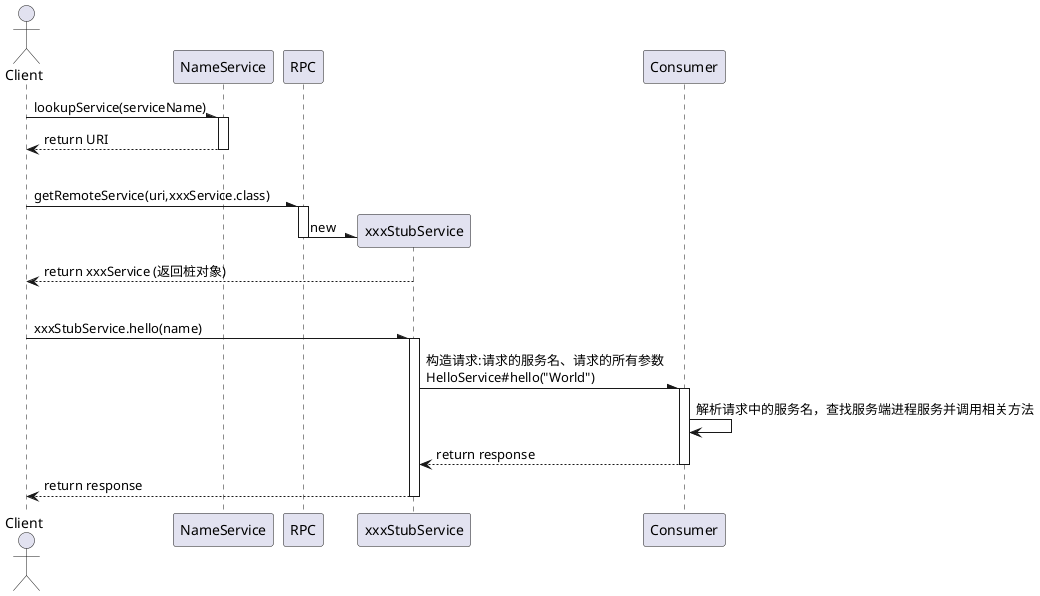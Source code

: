 @startuml
actor Client as  Client
participant NameService as NameService
participant RPC as RPC


Client-\ NameService : lookupService(serviceName)
activate NameService
NameService --> Client: return URI
deactivate NameService

|||

Client-\RPC : getRemoteService(uri,xxxService.class)
activate RPC

create xxxStubService
RPC-\xxxStubService: new
deactivate RPC
xxxStubService-->Client: return xxxService (返回桩对象)


|||

Client-\xxxStubService:  xxxStubService.hello(name)
activate xxxStubService


xxxStubService-\ Consumer: 构造请求:请求的服务名、请求的所有参数 \nHelloService#hello("World")
activate Consumer
Consumer -> Consumer: 解析请求中的服务名，查找服务端进程服务并调用相关方法
Consumer --> xxxStubService : return response
deactivate Consumer
xxxStubService--> Client: return response
deactivate xxxStubService
@enduml
